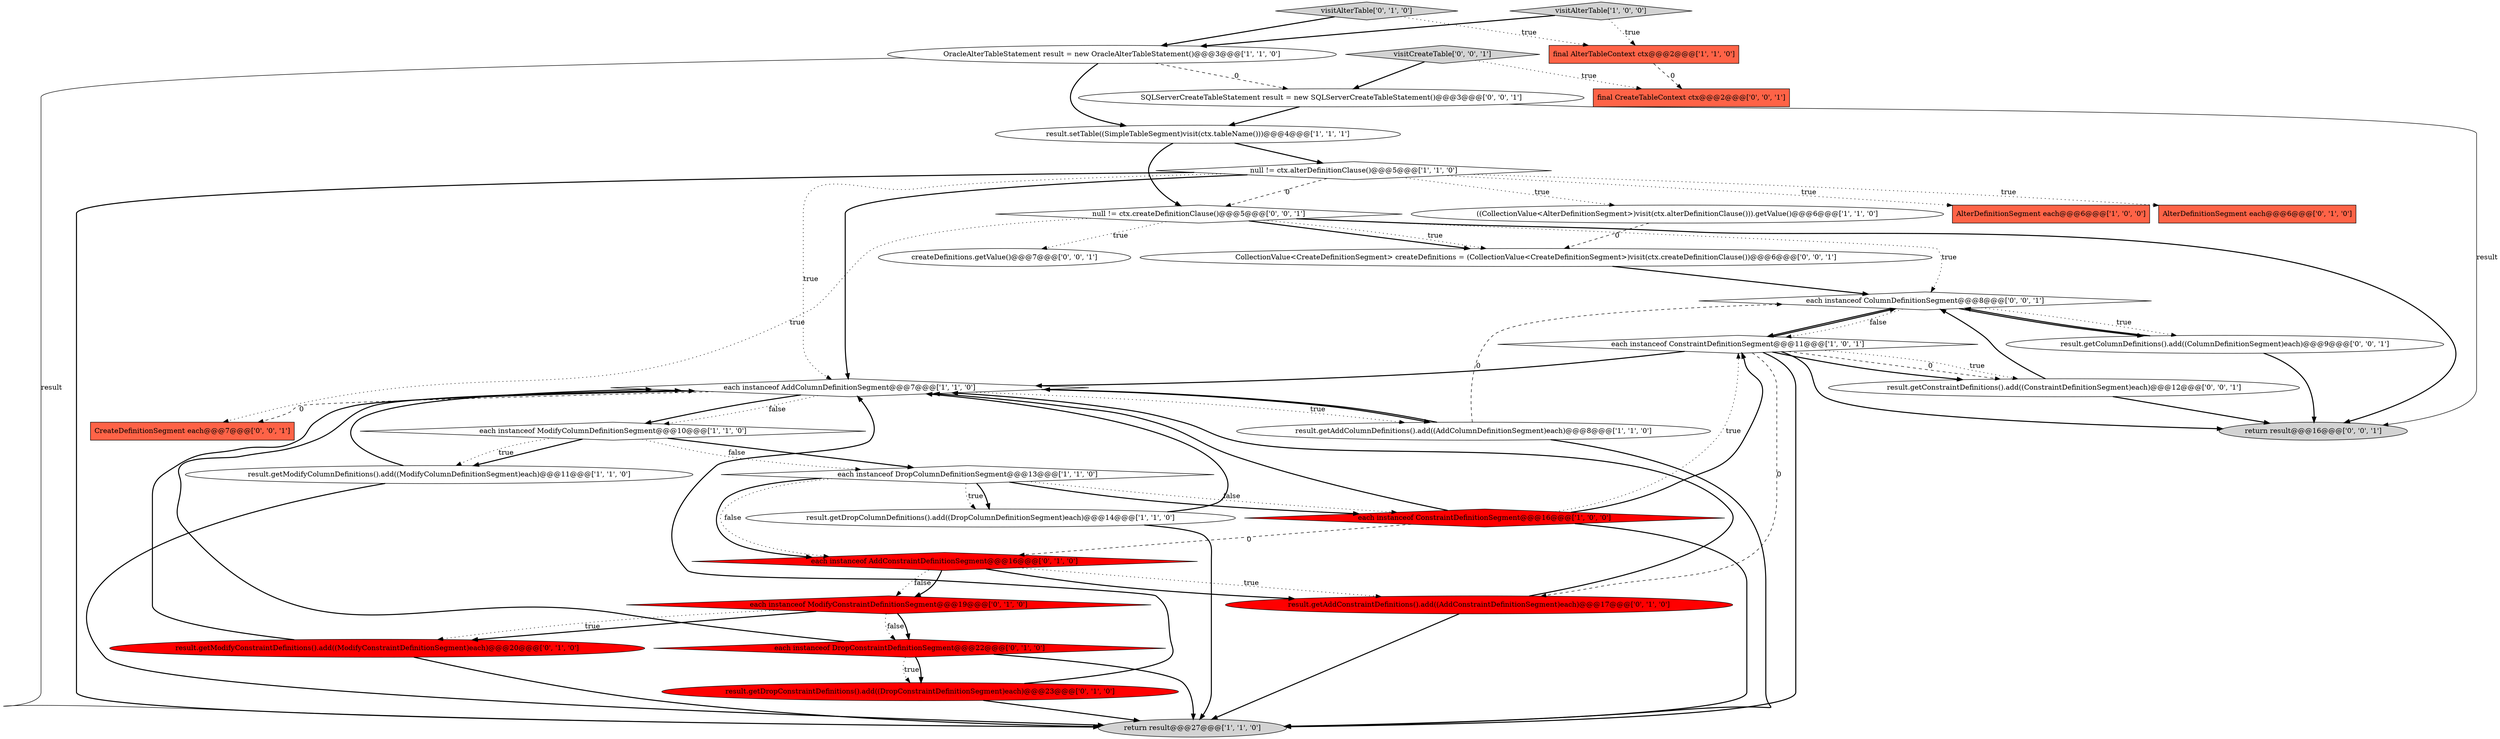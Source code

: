 digraph {
25 [style = filled, label = "final CreateTableContext ctx@@@2@@@['0', '0', '1']", fillcolor = tomato, shape = box image = "AAA0AAABBB3BBB"];
6 [style = filled, label = "((CollectionValue<AlterDefinitionSegment>)visit(ctx.alterDefinitionClause())).getValue()@@@6@@@['1', '1', '0']", fillcolor = white, shape = ellipse image = "AAA0AAABBB1BBB"];
23 [style = filled, label = "visitAlterTable['0', '1', '0']", fillcolor = lightgray, shape = diamond image = "AAA0AAABBB2BBB"];
15 [style = filled, label = "OracleAlterTableStatement result = new OracleAlterTableStatement()@@@3@@@['1', '1', '0']", fillcolor = white, shape = ellipse image = "AAA0AAABBB1BBB"];
1 [style = filled, label = "AlterDefinitionSegment each@@@6@@@['1', '0', '0']", fillcolor = tomato, shape = box image = "AAA0AAABBB1BBB"];
30 [style = filled, label = "CollectionValue<CreateDefinitionSegment> createDefinitions = (CollectionValue<CreateDefinitionSegment>)visit(ctx.createDefinitionClause())@@@6@@@['0', '0', '1']", fillcolor = white, shape = ellipse image = "AAA0AAABBB3BBB"];
0 [style = filled, label = "each instanceof AddColumnDefinitionSegment@@@7@@@['1', '1', '0']", fillcolor = white, shape = diamond image = "AAA0AAABBB1BBB"];
2 [style = filled, label = "result.setTable((SimpleTableSegment)visit(ctx.tableName()))@@@4@@@['1', '1', '1']", fillcolor = white, shape = ellipse image = "AAA0AAABBB1BBB"];
28 [style = filled, label = "createDefinitions.getValue()@@@7@@@['0', '0', '1']", fillcolor = white, shape = ellipse image = "AAA0AAABBB3BBB"];
13 [style = filled, label = "each instanceof ConstraintDefinitionSegment@@@16@@@['1', '0', '0']", fillcolor = red, shape = diamond image = "AAA1AAABBB1BBB"];
4 [style = filled, label = "each instanceof ModifyColumnDefinitionSegment@@@10@@@['1', '1', '0']", fillcolor = white, shape = diamond image = "AAA0AAABBB1BBB"];
18 [style = filled, label = "result.getAddConstraintDefinitions().add((AddConstraintDefinitionSegment)each)@@@17@@@['0', '1', '0']", fillcolor = red, shape = ellipse image = "AAA1AAABBB2BBB"];
32 [style = filled, label = "each instanceof ColumnDefinitionSegment@@@8@@@['0', '0', '1']", fillcolor = white, shape = diamond image = "AAA0AAABBB3BBB"];
16 [style = filled, label = "AlterDefinitionSegment each@@@6@@@['0', '1', '0']", fillcolor = tomato, shape = box image = "AAA0AAABBB2BBB"];
7 [style = filled, label = "result.getDropColumnDefinitions().add((DropColumnDefinitionSegment)each)@@@14@@@['1', '1', '0']", fillcolor = white, shape = ellipse image = "AAA0AAABBB1BBB"];
19 [style = filled, label = "result.getModifyConstraintDefinitions().add((ModifyConstraintDefinitionSegment)each)@@@20@@@['0', '1', '0']", fillcolor = red, shape = ellipse image = "AAA1AAABBB2BBB"];
5 [style = filled, label = "visitAlterTable['1', '0', '0']", fillcolor = lightgray, shape = diamond image = "AAA0AAABBB1BBB"];
27 [style = filled, label = "return result@@@16@@@['0', '0', '1']", fillcolor = lightgray, shape = ellipse image = "AAA0AAABBB3BBB"];
29 [style = filled, label = "result.getColumnDefinitions().add((ColumnDefinitionSegment)each)@@@9@@@['0', '0', '1']", fillcolor = white, shape = ellipse image = "AAA0AAABBB3BBB"];
24 [style = filled, label = "null != ctx.createDefinitionClause()@@@5@@@['0', '0', '1']", fillcolor = white, shape = diamond image = "AAA0AAABBB3BBB"];
17 [style = filled, label = "result.getDropConstraintDefinitions().add((DropConstraintDefinitionSegment)each)@@@23@@@['0', '1', '0']", fillcolor = red, shape = ellipse image = "AAA1AAABBB2BBB"];
33 [style = filled, label = "SQLServerCreateTableStatement result = new SQLServerCreateTableStatement()@@@3@@@['0', '0', '1']", fillcolor = white, shape = ellipse image = "AAA0AAABBB3BBB"];
34 [style = filled, label = "CreateDefinitionSegment each@@@7@@@['0', '0', '1']", fillcolor = tomato, shape = box image = "AAA0AAABBB3BBB"];
22 [style = filled, label = "each instanceof AddConstraintDefinitionSegment@@@16@@@['0', '1', '0']", fillcolor = red, shape = diamond image = "AAA1AAABBB2BBB"];
11 [style = filled, label = "return result@@@27@@@['1', '1', '0']", fillcolor = lightgray, shape = ellipse image = "AAA0AAABBB1BBB"];
10 [style = filled, label = "null != ctx.alterDefinitionClause()@@@5@@@['1', '1', '0']", fillcolor = white, shape = diamond image = "AAA0AAABBB1BBB"];
21 [style = filled, label = "each instanceof DropConstraintDefinitionSegment@@@22@@@['0', '1', '0']", fillcolor = red, shape = diamond image = "AAA1AAABBB2BBB"];
26 [style = filled, label = "result.getConstraintDefinitions().add((ConstraintDefinitionSegment)each)@@@12@@@['0', '0', '1']", fillcolor = white, shape = ellipse image = "AAA0AAABBB3BBB"];
12 [style = filled, label = "result.getAddColumnDefinitions().add((AddColumnDefinitionSegment)each)@@@8@@@['1', '1', '0']", fillcolor = white, shape = ellipse image = "AAA0AAABBB1BBB"];
20 [style = filled, label = "each instanceof ModifyConstraintDefinitionSegment@@@19@@@['0', '1', '0']", fillcolor = red, shape = diamond image = "AAA1AAABBB2BBB"];
14 [style = filled, label = "result.getModifyColumnDefinitions().add((ModifyColumnDefinitionSegment)each)@@@11@@@['1', '1', '0']", fillcolor = white, shape = ellipse image = "AAA0AAABBB1BBB"];
8 [style = filled, label = "each instanceof ConstraintDefinitionSegment@@@11@@@['1', '0', '1']", fillcolor = white, shape = diamond image = "AAA0AAABBB1BBB"];
31 [style = filled, label = "visitCreateTable['0', '0', '1']", fillcolor = lightgray, shape = diamond image = "AAA0AAABBB3BBB"];
9 [style = filled, label = "final AlterTableContext ctx@@@2@@@['1', '1', '0']", fillcolor = tomato, shape = box image = "AAA0AAABBB1BBB"];
3 [style = filled, label = "each instanceof DropColumnDefinitionSegment@@@13@@@['1', '1', '0']", fillcolor = white, shape = diamond image = "AAA0AAABBB1BBB"];
0->12 [style = dotted, label="true"];
4->3 [style = dotted, label="false"];
5->15 [style = bold, label=""];
19->11 [style = bold, label=""];
15->11 [style = solid, label="result"];
24->30 [style = bold, label=""];
8->0 [style = bold, label=""];
22->20 [style = dotted, label="false"];
15->33 [style = dashed, label="0"];
5->9 [style = dotted, label="true"];
0->34 [style = dashed, label="0"];
10->1 [style = dotted, label="true"];
2->24 [style = bold, label=""];
8->27 [style = bold, label=""];
8->11 [style = bold, label=""];
14->11 [style = bold, label=""];
10->16 [style = dotted, label="true"];
24->27 [style = bold, label=""];
18->0 [style = bold, label=""];
10->24 [style = dashed, label="0"];
10->11 [style = bold, label=""];
31->25 [style = dotted, label="true"];
4->3 [style = bold, label=""];
10->6 [style = dotted, label="true"];
3->7 [style = dotted, label="true"];
7->11 [style = bold, label=""];
26->32 [style = bold, label=""];
21->0 [style = bold, label=""];
20->21 [style = dotted, label="false"];
18->11 [style = bold, label=""];
12->11 [style = bold, label=""];
7->0 [style = bold, label=""];
21->17 [style = dotted, label="true"];
13->11 [style = bold, label=""];
23->9 [style = dotted, label="true"];
29->27 [style = bold, label=""];
26->27 [style = bold, label=""];
22->18 [style = bold, label=""];
22->20 [style = bold, label=""];
3->7 [style = bold, label=""];
21->11 [style = bold, label=""];
29->32 [style = bold, label=""];
31->33 [style = bold, label=""];
24->34 [style = dotted, label="true"];
10->0 [style = bold, label=""];
10->0 [style = dotted, label="true"];
8->18 [style = dashed, label="0"];
20->19 [style = bold, label=""];
13->0 [style = bold, label=""];
4->14 [style = bold, label=""];
24->32 [style = dotted, label="true"];
22->18 [style = dotted, label="true"];
12->32 [style = dashed, label="0"];
0->12 [style = bold, label=""];
23->15 [style = bold, label=""];
0->4 [style = dotted, label="false"];
30->32 [style = bold, label=""];
24->30 [style = dotted, label="true"];
2->10 [style = bold, label=""];
19->0 [style = bold, label=""];
32->8 [style = bold, label=""];
17->0 [style = bold, label=""];
13->8 [style = dotted, label="true"];
9->25 [style = dashed, label="0"];
32->8 [style = dotted, label="false"];
3->22 [style = dotted, label="false"];
20->19 [style = dotted, label="true"];
32->29 [style = dotted, label="true"];
3->13 [style = dotted, label="false"];
33->2 [style = bold, label=""];
8->26 [style = dashed, label="0"];
8->26 [style = dotted, label="true"];
15->2 [style = bold, label=""];
33->27 [style = solid, label="result"];
8->32 [style = bold, label=""];
4->14 [style = dotted, label="true"];
24->28 [style = dotted, label="true"];
3->22 [style = bold, label=""];
12->0 [style = bold, label=""];
17->11 [style = bold, label=""];
20->21 [style = bold, label=""];
32->29 [style = bold, label=""];
14->0 [style = bold, label=""];
0->4 [style = bold, label=""];
3->13 [style = bold, label=""];
6->30 [style = dashed, label="0"];
13->8 [style = bold, label=""];
13->22 [style = dashed, label="0"];
21->17 [style = bold, label=""];
8->26 [style = bold, label=""];
}
